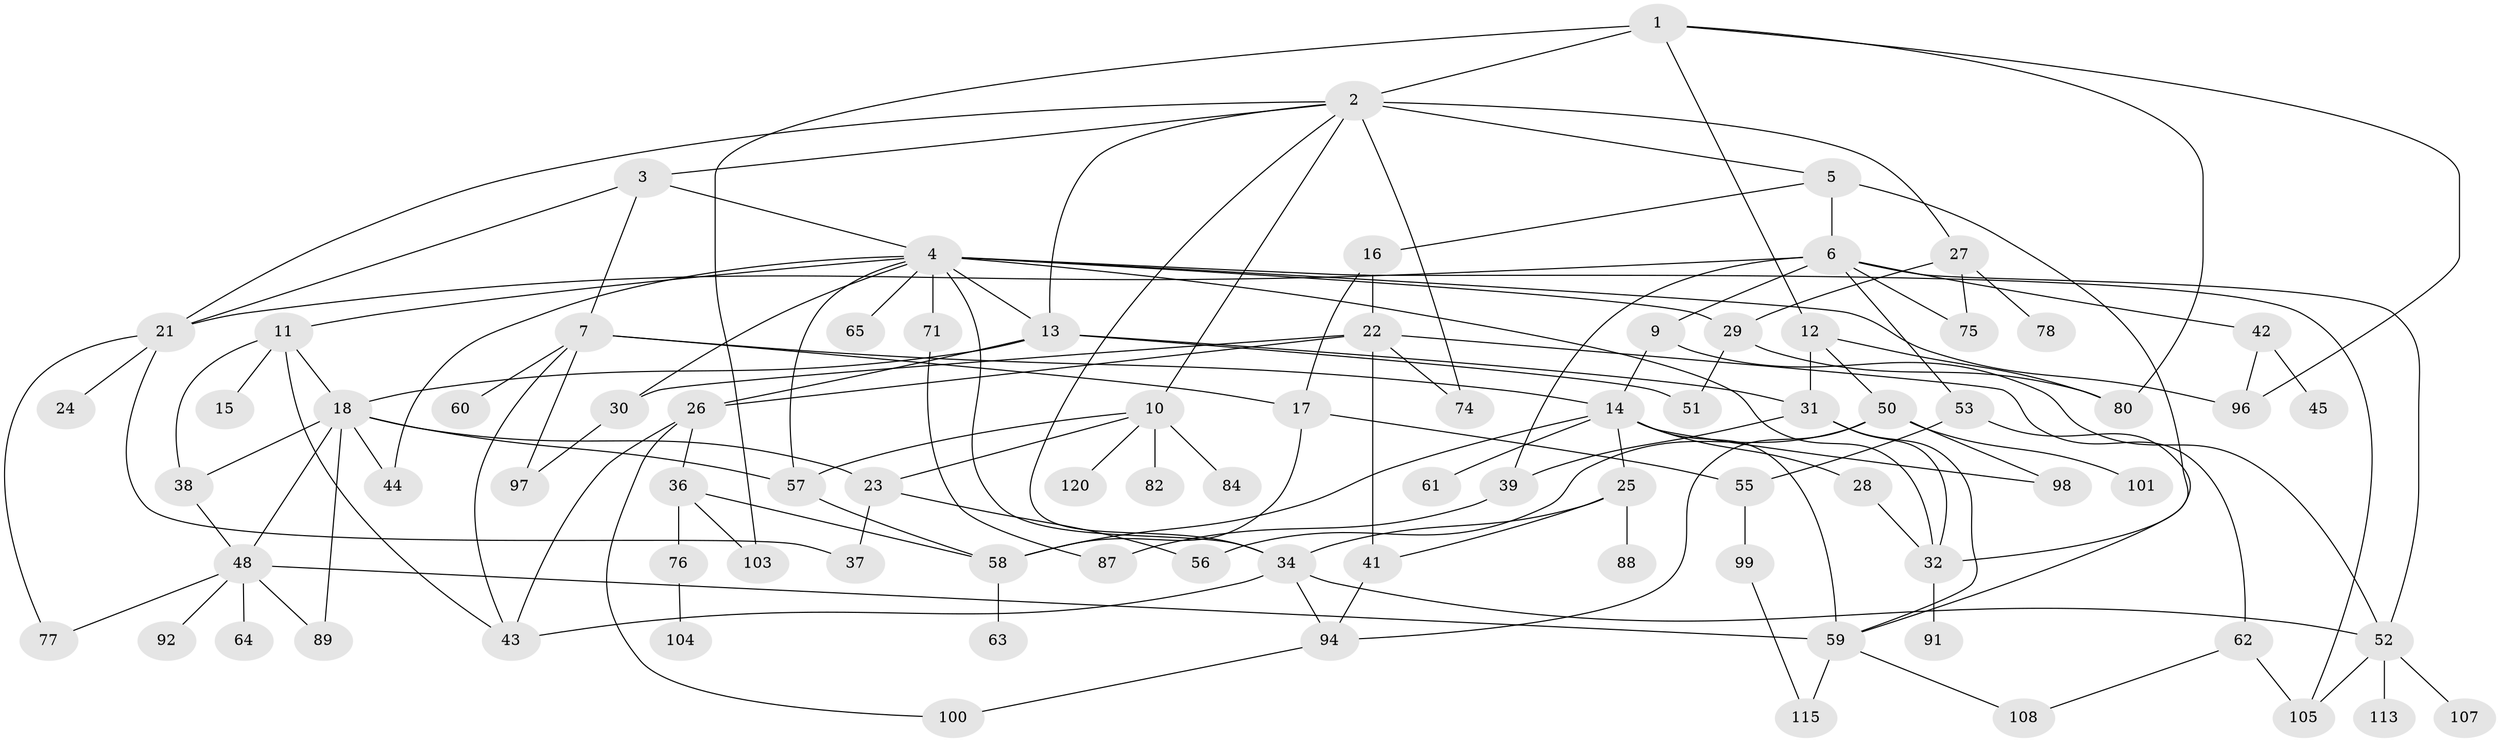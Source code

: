 // original degree distribution, {6: 0.032520325203252036, 10: 0.008130081300813009, 4: 0.16260162601626016, 8: 0.016260162601626018, 7: 0.032520325203252036, 3: 0.25203252032520324, 1: 0.18699186991869918, 5: 0.04878048780487805, 2: 0.2601626016260163}
// Generated by graph-tools (version 1.1) at 2025/10/02/27/25 16:10:50]
// undirected, 84 vertices, 140 edges
graph export_dot {
graph [start="1"]
  node [color=gray90,style=filled];
  1 [super="+119"];
  2 [super="+68"];
  3;
  4 [super="+8"];
  5 [super="+54"];
  6 [super="+40"];
  7 [super="+90"];
  9 [super="+19"];
  10 [super="+79"];
  11 [super="+102"];
  12;
  13 [super="+85"];
  14 [super="+72"];
  15;
  16;
  17;
  18 [super="+20"];
  21 [super="+49"];
  22 [super="+35"];
  23 [super="+73"];
  24;
  25;
  26 [super="+33"];
  27 [super="+110"];
  28;
  29 [super="+114"];
  30;
  31 [super="+86"];
  32 [super="+81"];
  34 [super="+112"];
  36 [super="+46"];
  37;
  38 [super="+67"];
  39 [super="+116"];
  41;
  42;
  43 [super="+93"];
  44 [super="+70"];
  45 [super="+47"];
  48 [super="+83"];
  50 [super="+109"];
  51;
  52 [super="+111"];
  53;
  55 [super="+106"];
  56;
  57 [super="+66"];
  58 [super="+118"];
  59 [super="+69"];
  60;
  61;
  62;
  63;
  64;
  65;
  71;
  74;
  75;
  76;
  77 [super="+123"];
  78;
  80 [super="+95"];
  82;
  84;
  87;
  88;
  89;
  91;
  92;
  94 [super="+122"];
  96;
  97;
  98 [super="+121"];
  99 [super="+117"];
  100;
  101;
  103;
  104;
  105;
  107;
  108;
  113;
  115;
  120;
  1 -- 2 [weight=2];
  1 -- 12;
  1 -- 80;
  1 -- 96;
  1 -- 103;
  2 -- 3;
  2 -- 5;
  2 -- 10;
  2 -- 13;
  2 -- 27;
  2 -- 74;
  2 -- 21;
  2 -- 34;
  3 -- 4;
  3 -- 7;
  3 -- 21;
  4 -- 11;
  4 -- 30;
  4 -- 34;
  4 -- 105;
  4 -- 96;
  4 -- 65;
  4 -- 29;
  4 -- 71;
  4 -- 13;
  4 -- 57;
  4 -- 32;
  4 -- 44;
  5 -- 6 [weight=2];
  5 -- 16;
  5 -- 32;
  6 -- 9;
  6 -- 42;
  6 -- 52;
  6 -- 39;
  6 -- 21;
  6 -- 53;
  6 -- 75;
  7 -- 14;
  7 -- 17;
  7 -- 43;
  7 -- 60;
  7 -- 97;
  9 -- 52 [weight=2];
  9 -- 14;
  10 -- 23;
  10 -- 84 [weight=2];
  10 -- 82;
  10 -- 120;
  10 -- 57;
  11 -- 15;
  11 -- 43;
  11 -- 18;
  11 -- 38;
  12 -- 31;
  12 -- 50;
  12 -- 80;
  13 -- 18;
  13 -- 26;
  13 -- 51;
  13 -- 31;
  14 -- 25;
  14 -- 28;
  14 -- 59;
  14 -- 61;
  14 -- 58;
  14 -- 98;
  16 -- 22;
  16 -- 17;
  17 -- 58;
  17 -- 55;
  18 -- 89;
  18 -- 48;
  18 -- 38;
  18 -- 23;
  18 -- 57;
  18 -- 44;
  21 -- 24;
  21 -- 77;
  21 -- 37;
  22 -- 62;
  22 -- 41;
  22 -- 26;
  22 -- 74;
  22 -- 30;
  23 -- 37;
  23 -- 56;
  25 -- 41;
  25 -- 88;
  25 -- 34;
  26 -- 100;
  26 -- 36;
  26 -- 43;
  27 -- 29;
  27 -- 78;
  27 -- 75;
  28 -- 32;
  29 -- 51;
  29 -- 80;
  30 -- 97;
  31 -- 39;
  31 -- 32;
  31 -- 59;
  32 -- 91;
  34 -- 94;
  34 -- 52;
  34 -- 43;
  36 -- 76;
  36 -- 103;
  36 -- 58;
  38 -- 48;
  39 -- 87;
  41 -- 94;
  42 -- 45;
  42 -- 96;
  48 -- 64;
  48 -- 77;
  48 -- 92;
  48 -- 89;
  48 -- 59;
  50 -- 98;
  50 -- 101;
  50 -- 94;
  50 -- 56;
  52 -- 105;
  52 -- 107;
  52 -- 113;
  53 -- 55;
  53 -- 59;
  55 -- 99 [weight=2];
  57 -- 58;
  58 -- 63;
  59 -- 115;
  59 -- 108;
  62 -- 108;
  62 -- 105;
  71 -- 87;
  76 -- 104;
  94 -- 100;
  99 -- 115;
}

